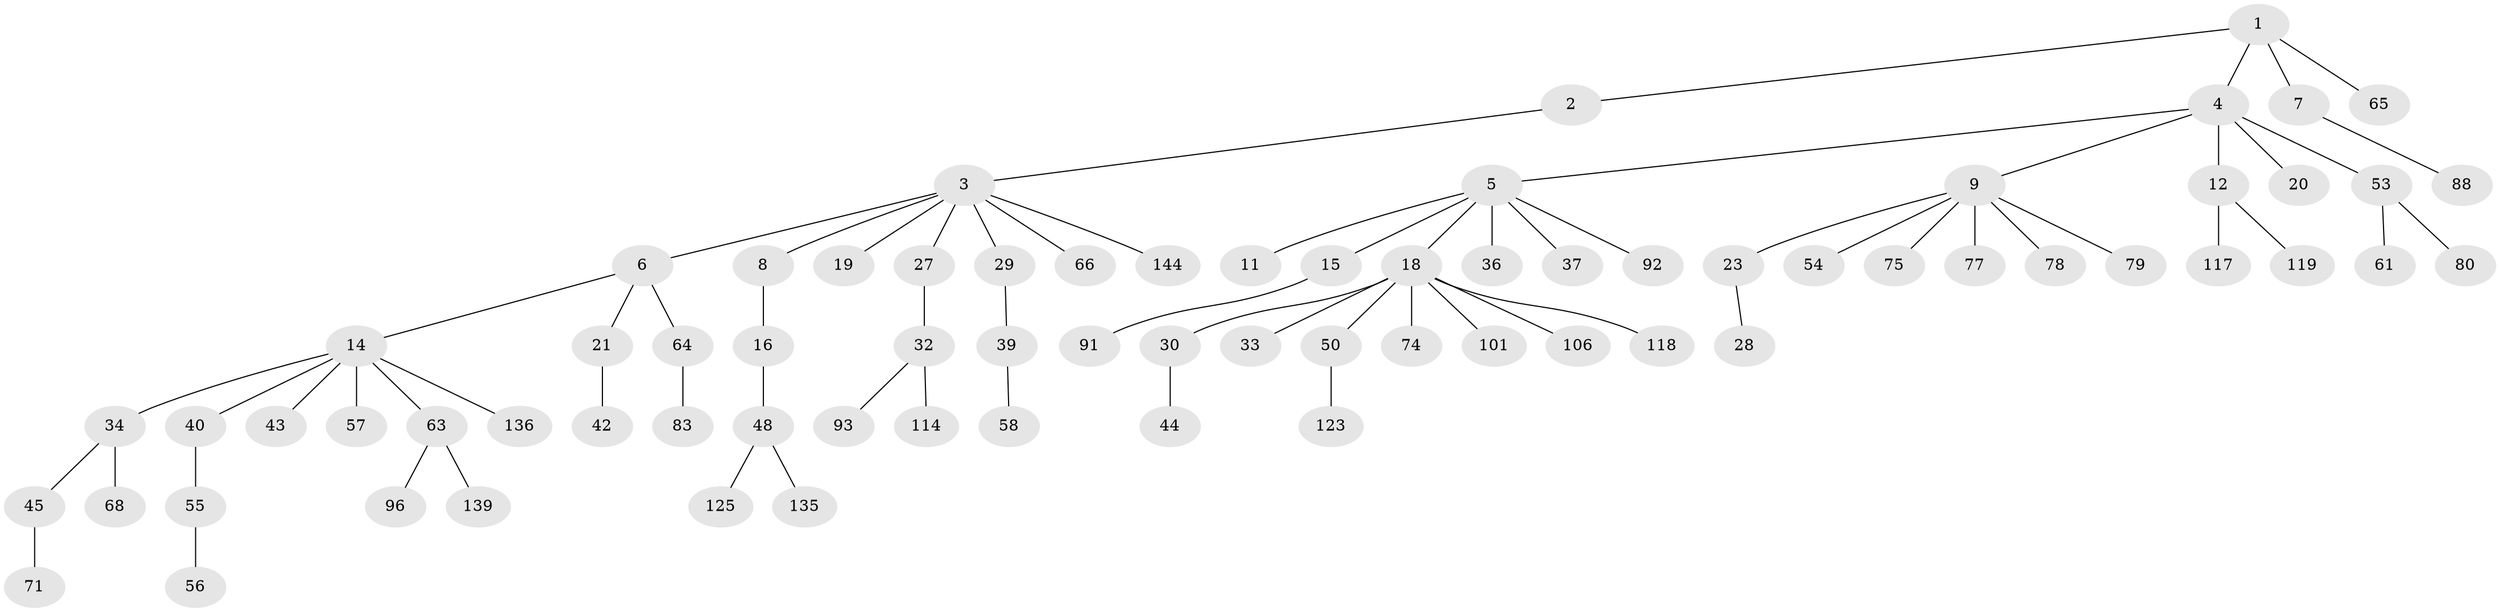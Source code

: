 // original degree distribution, {4: 0.07482993197278912, 2: 0.23809523809523808, 8: 0.013605442176870748, 6: 0.02040816326530612, 7: 0.006802721088435374, 3: 0.10204081632653061, 1: 0.5238095238095238, 5: 0.02040816326530612}
// Generated by graph-tools (version 1.1) at 2025/15/03/09/25 04:15:28]
// undirected, 73 vertices, 72 edges
graph export_dot {
graph [start="1"]
  node [color=gray90,style=filled];
  1;
  2;
  3;
  4;
  5 [super="+86+10"];
  6;
  7 [super="+76"];
  8 [super="+108+129+95+69+73"];
  9 [super="+13+22"];
  11;
  12 [super="+59+99+35"];
  14 [super="+17+141+121+31"];
  15;
  16 [super="+47+52"];
  18 [super="+24"];
  19;
  20 [super="+109+107+110"];
  21 [super="+25"];
  23;
  27 [super="+105+38"];
  28 [super="+111"];
  29;
  30;
  32;
  33;
  34;
  36;
  37;
  39;
  40;
  42 [super="+147+97"];
  43 [super="+116+70"];
  44;
  45 [super="+49"];
  48;
  50;
  53;
  54;
  55;
  56;
  57 [super="+72"];
  58;
  61;
  63;
  64;
  65 [super="+84+102"];
  66;
  68;
  71 [super="+112+87+89"];
  74;
  75 [super="+98+85"];
  77;
  78;
  79;
  80 [super="+146"];
  83 [super="+143"];
  88;
  91;
  92;
  93;
  96 [super="+133"];
  101;
  106;
  114;
  117;
  118;
  119 [super="+132"];
  123;
  125 [super="+142"];
  135;
  136;
  139;
  144;
  1 -- 2;
  1 -- 4;
  1 -- 7;
  1 -- 65;
  2 -- 3;
  3 -- 6;
  3 -- 8;
  3 -- 19;
  3 -- 27;
  3 -- 29;
  3 -- 66;
  3 -- 144;
  4 -- 5;
  4 -- 9;
  4 -- 12;
  4 -- 20;
  4 -- 53;
  5 -- 11;
  5 -- 15;
  5 -- 18;
  5 -- 36;
  5 -- 37;
  5 -- 92;
  6 -- 14;
  6 -- 21;
  6 -- 64;
  7 -- 88;
  8 -- 16;
  9 -- 75;
  9 -- 77;
  9 -- 78;
  9 -- 23;
  9 -- 54;
  9 -- 79;
  12 -- 117;
  12 -- 119;
  14 -- 40;
  14 -- 43;
  14 -- 136;
  14 -- 63;
  14 -- 57;
  14 -- 34;
  15 -- 91;
  16 -- 48;
  18 -- 30;
  18 -- 74;
  18 -- 33;
  18 -- 50;
  18 -- 101;
  18 -- 118;
  18 -- 106;
  21 -- 42;
  23 -- 28;
  27 -- 32;
  29 -- 39;
  30 -- 44;
  32 -- 93;
  32 -- 114;
  34 -- 45;
  34 -- 68;
  39 -- 58;
  40 -- 55;
  45 -- 71;
  48 -- 125;
  48 -- 135;
  50 -- 123;
  53 -- 61;
  53 -- 80;
  55 -- 56;
  63 -- 96;
  63 -- 139;
  64 -- 83;
}
